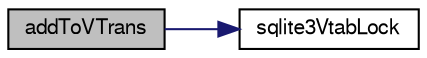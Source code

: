 digraph "addToVTrans"
{
  edge [fontname="FreeSans",fontsize="10",labelfontname="FreeSans",labelfontsize="10"];
  node [fontname="FreeSans",fontsize="10",shape=record];
  rankdir="LR";
  Node3582 [label="addToVTrans",height=0.2,width=0.4,color="black", fillcolor="grey75", style="filled", fontcolor="black"];
  Node3582 -> Node3583 [color="midnightblue",fontsize="10",style="solid",fontname="FreeSans"];
  Node3583 [label="sqlite3VtabLock",height=0.2,width=0.4,color="black", fillcolor="white", style="filled",URL="$sqlite3_8c.html#aa2b6bcc2ba2b313da4b72e6b0d83dea6"];
}
